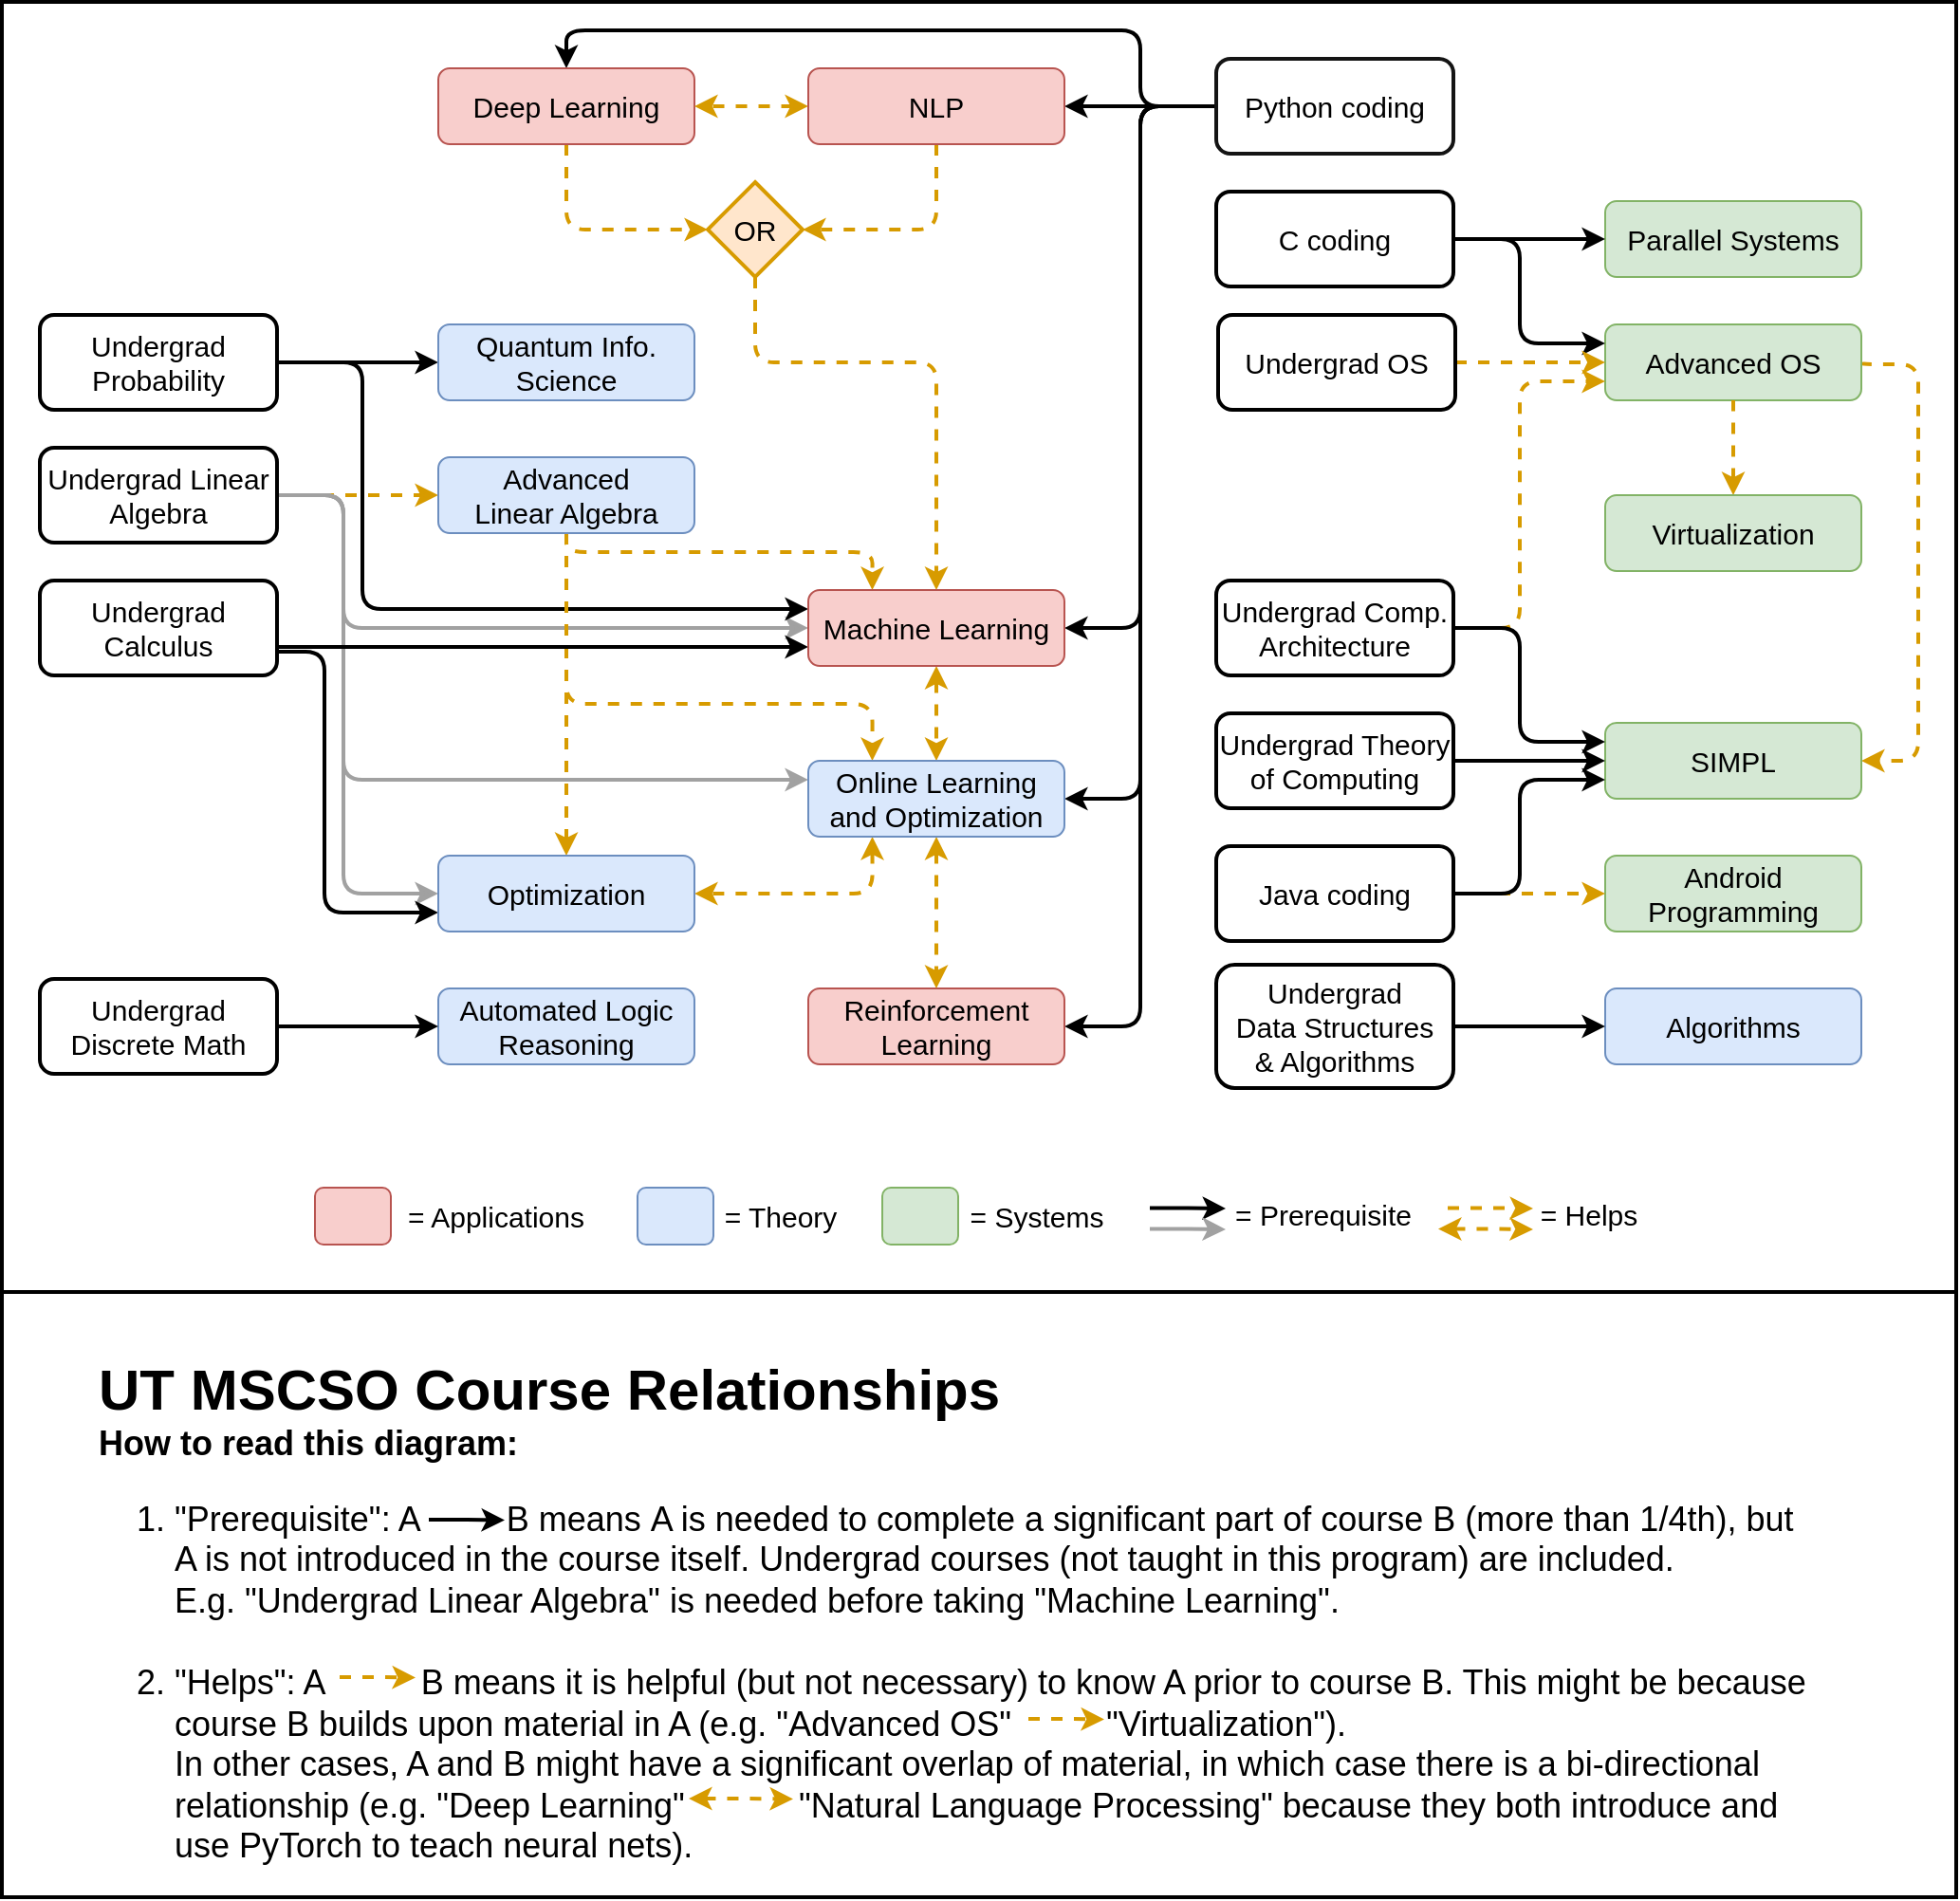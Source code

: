 <mxfile version="15.8.7" type="device"><diagram id="wAYgeUItnU9kSVXqXosc" name="Page-1"><mxGraphModel dx="1773" dy="1756" grid="1" gridSize="10" guides="1" tooltips="1" connect="1" arrows="1" fold="1" page="1" pageScale="1" pageWidth="827" pageHeight="1169" math="0" shadow="0"><root><mxCell id="0"/><mxCell id="1" parent="0"/><mxCell id="tRei36gf63GVyLvpFXBs-198" value="" style="rounded=0;whiteSpace=wrap;html=1;fontSize=18;strokeColor=#000000;strokeWidth=2;fillColor=#FFFFFF;" vertex="1" parent="1"><mxGeometry x="-290" y="659" width="1030" height="320" as="geometry"/></mxCell><mxCell id="tRei36gf63GVyLvpFXBs-196" value="" style="rounded=0;whiteSpace=wrap;html=1;fontSize=18;strokeColor=#000000;strokeWidth=2;fillColor=#FFFFFF;" vertex="1" parent="1"><mxGeometry x="-290" y="-20" width="1030" height="680" as="geometry"/></mxCell><mxCell id="tRei36gf63GVyLvpFXBs-8" value="" style="rounded=1;whiteSpace=wrap;html=1;fillColor=#f8cecc;strokeColor=#b85450;" vertex="1" parent="1"><mxGeometry x="-125" y="605" width="40" height="30" as="geometry"/></mxCell><mxCell id="tRei36gf63GVyLvpFXBs-9" value="= Applications" style="text;html=1;align=center;verticalAlign=middle;resizable=0;points=[];autosize=1;strokeColor=none;fillColor=none;fontSize=15;" vertex="1" parent="1"><mxGeometry x="-85" y="610" width="110" height="20" as="geometry"/></mxCell><mxCell id="tRei36gf63GVyLvpFXBs-10" value="" style="rounded=1;whiteSpace=wrap;html=1;fillColor=#dae8fc;strokeColor=#6c8ebf;" vertex="1" parent="1"><mxGeometry x="45" y="605" width="40" height="30" as="geometry"/></mxCell><mxCell id="tRei36gf63GVyLvpFXBs-11" value="= Theory" style="text;html=1;align=center;verticalAlign=middle;resizable=0;points=[];autosize=1;strokeColor=none;fillColor=none;fontSize=15;" vertex="1" parent="1"><mxGeometry x="85" y="610" width="70" height="20" as="geometry"/></mxCell><mxCell id="tRei36gf63GVyLvpFXBs-12" value="" style="rounded=1;whiteSpace=wrap;html=1;fillColor=#d5e8d4;strokeColor=#82b366;" vertex="1" parent="1"><mxGeometry x="174" y="605" width="40" height="30" as="geometry"/></mxCell><mxCell id="tRei36gf63GVyLvpFXBs-13" value="= Systems" style="text;html=1;align=center;verticalAlign=middle;resizable=0;points=[];autosize=1;strokeColor=none;fillColor=none;fontSize=15;" vertex="1" parent="1"><mxGeometry x="210" y="610" width="90" height="20" as="geometry"/></mxCell><mxCell id="tRei36gf63GVyLvpFXBs-140" style="edgeStyle=orthogonalEdgeStyle;rounded=1;orthogonalLoop=1;jettySize=auto;html=1;exitX=0;exitY=0.5;exitDx=0;exitDy=0;entryX=1;entryY=0.5;entryDx=0;entryDy=0;fontSize=15;startArrow=none;startFill=0;strokeColor=#000000;strokeWidth=2;elbow=vertical;" edge="1" parent="1" source="tRei36gf63GVyLvpFXBs-14" target="tRei36gf63GVyLvpFXBs-22"><mxGeometry relative="1" as="geometry"/></mxCell><mxCell id="tRei36gf63GVyLvpFXBs-141" style="edgeStyle=orthogonalEdgeStyle;rounded=1;orthogonalLoop=1;jettySize=auto;html=1;exitX=0;exitY=0.5;exitDx=0;exitDy=0;entryX=0.5;entryY=0;entryDx=0;entryDy=0;fontSize=15;startArrow=none;startFill=0;strokeColor=#000000;strokeWidth=2;elbow=vertical;" edge="1" parent="1" source="tRei36gf63GVyLvpFXBs-14" target="tRei36gf63GVyLvpFXBs-1"><mxGeometry relative="1" as="geometry"><Array as="points"><mxPoint x="310" y="35"/><mxPoint x="310" y="-5"/><mxPoint x="8" y="-5"/></Array></mxGeometry></mxCell><mxCell id="tRei36gf63GVyLvpFXBs-142" style="edgeStyle=orthogonalEdgeStyle;rounded=1;orthogonalLoop=1;jettySize=auto;html=1;exitX=0;exitY=0.5;exitDx=0;exitDy=0;entryX=1;entryY=0.5;entryDx=0;entryDy=0;fontSize=15;startArrow=none;startFill=0;strokeColor=#000000;strokeWidth=2;elbow=vertical;" edge="1" parent="1" source="tRei36gf63GVyLvpFXBs-14" target="tRei36gf63GVyLvpFXBs-33"><mxGeometry relative="1" as="geometry"><Array as="points"><mxPoint x="310" y="35"/><mxPoint x="310" y="310"/></Array></mxGeometry></mxCell><mxCell id="tRei36gf63GVyLvpFXBs-143" style="edgeStyle=orthogonalEdgeStyle;rounded=1;orthogonalLoop=1;jettySize=auto;html=1;exitX=0;exitY=0.5;exitDx=0;exitDy=0;entryX=1;entryY=0.5;entryDx=0;entryDy=0;fontSize=15;startArrow=none;startFill=0;strokeColor=#000000;strokeWidth=2;elbow=vertical;" edge="1" parent="1" source="tRei36gf63GVyLvpFXBs-14" target="tRei36gf63GVyLvpFXBs-18"><mxGeometry relative="1" as="geometry"><Array as="points"><mxPoint x="310" y="35"/><mxPoint x="310" y="520"/></Array></mxGeometry></mxCell><mxCell id="tRei36gf63GVyLvpFXBs-144" style="edgeStyle=orthogonalEdgeStyle;rounded=1;orthogonalLoop=1;jettySize=auto;html=1;exitX=0;exitY=0.5;exitDx=0;exitDy=0;entryX=1;entryY=0.5;entryDx=0;entryDy=0;fontSize=15;startArrow=none;startFill=0;strokeColor=#000000;strokeWidth=2;elbow=vertical;" edge="1" parent="1" source="tRei36gf63GVyLvpFXBs-14" target="tRei36gf63GVyLvpFXBs-43"><mxGeometry relative="1" as="geometry"><Array as="points"><mxPoint x="310" y="35"/><mxPoint x="310" y="400"/></Array></mxGeometry></mxCell><mxCell id="tRei36gf63GVyLvpFXBs-14" value="Python coding" style="rounded=1;whiteSpace=wrap;html=1;fontSize=15;strokeWidth=2;strokeColor=#141414;" vertex="1" parent="1"><mxGeometry x="350" y="10" width="125" height="50" as="geometry"/></mxCell><mxCell id="tRei36gf63GVyLvpFXBs-99" value="" style="edgeStyle=orthogonalEdgeStyle;rounded=1;orthogonalLoop=1;jettySize=auto;html=1;fontSize=15;startArrow=none;startFill=0;strokeWidth=2;strokeColor=#d79b00;fillColor=#ffe6cc;dashed=1;" edge="1" parent="1" source="tRei36gf63GVyLvpFXBs-19" target="tRei36gf63GVyLvpFXBs-26"><mxGeometry relative="1" as="geometry"/></mxCell><mxCell id="tRei36gf63GVyLvpFXBs-103" style="edgeStyle=orthogonalEdgeStyle;rounded=1;orthogonalLoop=1;jettySize=auto;html=1;exitX=1;exitY=0.5;exitDx=0;exitDy=0;entryX=0;entryY=0.25;entryDx=0;entryDy=0;fontSize=15;startArrow=none;startFill=0;strokeWidth=2;strokeColor=#A1A1A1;" edge="1" parent="1" source="tRei36gf63GVyLvpFXBs-19" target="tRei36gf63GVyLvpFXBs-43"><mxGeometry relative="1" as="geometry"><Array as="points"><mxPoint x="-110" y="240"/><mxPoint x="-110" y="390"/></Array></mxGeometry></mxCell><mxCell id="tRei36gf63GVyLvpFXBs-104" style="edgeStyle=orthogonalEdgeStyle;rounded=1;orthogonalLoop=1;jettySize=auto;html=1;exitX=1;exitY=0.5;exitDx=0;exitDy=0;entryX=0;entryY=0.5;entryDx=0;entryDy=0;fontSize=15;startArrow=none;startFill=0;strokeWidth=2;strokeColor=#A1A1A1;" edge="1" parent="1" source="tRei36gf63GVyLvpFXBs-19" target="tRei36gf63GVyLvpFXBs-33"><mxGeometry relative="1" as="geometry"><Array as="points"><mxPoint x="-110" y="240"/><mxPoint x="-110" y="310"/></Array></mxGeometry></mxCell><mxCell id="tRei36gf63GVyLvpFXBs-105" style="edgeStyle=orthogonalEdgeStyle;rounded=1;orthogonalLoop=1;jettySize=auto;html=1;exitX=1;exitY=0.5;exitDx=0;exitDy=0;entryX=0;entryY=0.5;entryDx=0;entryDy=0;fontSize=15;startArrow=none;startFill=0;strokeWidth=2;strokeColor=#A1A1A1;" edge="1" parent="1" source="tRei36gf63GVyLvpFXBs-19" target="tRei36gf63GVyLvpFXBs-44"><mxGeometry relative="1" as="geometry"><Array as="points"><mxPoint x="-110" y="240"/><mxPoint x="-110" y="450"/></Array></mxGeometry></mxCell><mxCell id="tRei36gf63GVyLvpFXBs-19" value="Undergrad Linear Algebra" style="rounded=1;whiteSpace=wrap;html=1;fontSize=15;strokeWidth=2;strokeColor=#000000;" vertex="1" parent="1"><mxGeometry x="-270" y="215" width="125" height="50" as="geometry"/></mxCell><mxCell id="tRei36gf63GVyLvpFXBs-190" style="edgeStyle=orthogonalEdgeStyle;rounded=1;orthogonalLoop=1;jettySize=auto;html=1;exitX=1;exitY=0.5;exitDx=0;exitDy=0;entryX=0;entryY=0.5;entryDx=0;entryDy=0;fontSize=18;startArrow=none;startFill=0;endArrow=classic;endFill=1;strokeColor=#000000;strokeWidth=2;elbow=vertical;" edge="1" parent="1" source="tRei36gf63GVyLvpFXBs-20" target="tRei36gf63GVyLvpFXBs-42"><mxGeometry relative="1" as="geometry"/></mxCell><mxCell id="tRei36gf63GVyLvpFXBs-192" style="edgeStyle=orthogonalEdgeStyle;rounded=1;orthogonalLoop=1;jettySize=auto;html=1;exitX=1;exitY=0.5;exitDx=0;exitDy=0;entryX=0;entryY=0.25;entryDx=0;entryDy=0;fontSize=18;startArrow=none;startFill=0;endArrow=classic;endFill=1;strokeColor=#000000;strokeWidth=2;elbow=vertical;" edge="1" parent="1" source="tRei36gf63GVyLvpFXBs-20" target="tRei36gf63GVyLvpFXBs-33"><mxGeometry relative="1" as="geometry"><Array as="points"><mxPoint x="-100" y="170"/><mxPoint x="-100" y="300"/></Array></mxGeometry></mxCell><mxCell id="tRei36gf63GVyLvpFXBs-20" value="Undergrad Probability" style="rounded=1;whiteSpace=wrap;html=1;fontSize=15;strokeWidth=2;" vertex="1" parent="1"><mxGeometry x="-270" y="145" width="125" height="50" as="geometry"/></mxCell><mxCell id="tRei36gf63GVyLvpFXBs-100" style="edgeStyle=orthogonalEdgeStyle;rounded=1;orthogonalLoop=1;jettySize=auto;html=1;exitX=0.5;exitY=1;exitDx=0;exitDy=0;entryX=0.25;entryY=0;entryDx=0;entryDy=0;fontSize=15;startArrow=none;startFill=0;strokeWidth=2;fillColor=#ffe6cc;strokeColor=#d79b00;dashed=1;" edge="1" parent="1" source="tRei36gf63GVyLvpFXBs-26" target="tRei36gf63GVyLvpFXBs-43"><mxGeometry relative="1" as="geometry"><Array as="points"><mxPoint x="8" y="350"/><mxPoint x="169" y="350"/></Array></mxGeometry></mxCell><mxCell id="tRei36gf63GVyLvpFXBs-101" style="edgeStyle=orthogonalEdgeStyle;rounded=1;orthogonalLoop=1;jettySize=auto;html=1;exitX=0.5;exitY=1;exitDx=0;exitDy=0;entryX=0.5;entryY=0;entryDx=0;entryDy=0;fontSize=15;startArrow=none;startFill=0;strokeWidth=2;fillColor=#ffe6cc;strokeColor=#d79b00;dashed=1;" edge="1" parent="1" source="tRei36gf63GVyLvpFXBs-26" target="tRei36gf63GVyLvpFXBs-44"><mxGeometry relative="1" as="geometry"/></mxCell><mxCell id="tRei36gf63GVyLvpFXBs-107" style="edgeStyle=orthogonalEdgeStyle;rounded=1;orthogonalLoop=1;jettySize=auto;html=1;exitX=0.5;exitY=1;exitDx=0;exitDy=0;entryX=0.25;entryY=0;entryDx=0;entryDy=0;dashed=1;fontSize=15;startArrow=none;startFill=0;strokeWidth=2;fillColor=#ffe6cc;strokeColor=#d79b00;" edge="1" parent="1" source="tRei36gf63GVyLvpFXBs-26" target="tRei36gf63GVyLvpFXBs-33"><mxGeometry relative="1" as="geometry"><Array as="points"><mxPoint x="8" y="270"/><mxPoint x="169" y="270"/></Array></mxGeometry></mxCell><mxCell id="tRei36gf63GVyLvpFXBs-26" value="&lt;font style=&quot;font-size: 15px&quot;&gt;Advanced &lt;br&gt;Linear Algebra&lt;/font&gt;" style="rounded=1;whiteSpace=wrap;html=1;fillColor=#dae8fc;strokeColor=#6c8ebf;strokeWidth=1;" vertex="1" parent="1"><mxGeometry x="-60" y="220" width="135" height="40" as="geometry"/></mxCell><mxCell id="tRei36gf63GVyLvpFXBs-132" style="edgeStyle=orthogonalEdgeStyle;rounded=1;orthogonalLoop=1;jettySize=auto;html=1;exitX=0.5;exitY=1;exitDx=0;exitDy=0;entryX=0;entryY=0.5;entryDx=0;entryDy=0;fontSize=15;startArrow=none;startFill=0;strokeColor=#d79b00;strokeWidth=2;elbow=vertical;fillColor=#ffe6cc;dashed=1;" edge="1" parent="1" source="tRei36gf63GVyLvpFXBs-1" target="tRei36gf63GVyLvpFXBs-29"><mxGeometry relative="1" as="geometry"/></mxCell><mxCell id="tRei36gf63GVyLvpFXBs-1" value="&lt;font style=&quot;font-size: 15px&quot;&gt;Deep Learning&lt;/font&gt;" style="rounded=1;whiteSpace=wrap;html=1;fillColor=#f8cecc;strokeColor=#b85450;strokeWidth=1;" vertex="1" parent="1"><mxGeometry x="-60" y="15" width="135" height="40" as="geometry"/></mxCell><mxCell id="tRei36gf63GVyLvpFXBs-127" style="edgeStyle=orthogonalEdgeStyle;rounded=1;orthogonalLoop=1;jettySize=auto;html=1;exitX=0.5;exitY=1;exitDx=0;exitDy=0;entryX=1;entryY=0.5;entryDx=0;entryDy=0;dashed=1;fontSize=15;startArrow=none;startFill=0;strokeColor=#d79b00;strokeWidth=2;elbow=vertical;fillColor=#ffe6cc;" edge="1" parent="1" source="tRei36gf63GVyLvpFXBs-22" target="tRei36gf63GVyLvpFXBs-29"><mxGeometry relative="1" as="geometry"/></mxCell><mxCell id="tRei36gf63GVyLvpFXBs-158" style="edgeStyle=orthogonalEdgeStyle;rounded=1;orthogonalLoop=1;jettySize=auto;html=1;exitX=0;exitY=0.5;exitDx=0;exitDy=0;entryX=1;entryY=0.5;entryDx=0;entryDy=0;fontSize=15;startArrow=classic;startFill=1;strokeColor=#d79b00;strokeWidth=2;elbow=vertical;fillColor=#ffe6cc;dashed=1;" edge="1" parent="1" source="tRei36gf63GVyLvpFXBs-22" target="tRei36gf63GVyLvpFXBs-1"><mxGeometry relative="1" as="geometry"/></mxCell><mxCell id="tRei36gf63GVyLvpFXBs-22" value="&lt;font style=&quot;font-size: 15px&quot;&gt;NLP&lt;/font&gt;" style="rounded=1;whiteSpace=wrap;html=1;fillColor=#f8cecc;strokeColor=#b85450;strokeWidth=1;" vertex="1" parent="1"><mxGeometry x="135" y="15" width="135" height="40" as="geometry"/></mxCell><mxCell id="tRei36gf63GVyLvpFXBs-18" value="&lt;font style=&quot;font-size: 15px&quot;&gt;Reinforcement Learning&lt;/font&gt;" style="rounded=1;whiteSpace=wrap;html=1;fillColor=#f8cecc;strokeColor=#b85450;strokeWidth=1;" vertex="1" parent="1"><mxGeometry x="135" y="500" width="135" height="40" as="geometry"/></mxCell><mxCell id="tRei36gf63GVyLvpFXBs-116" style="edgeStyle=orthogonalEdgeStyle;rounded=1;orthogonalLoop=1;jettySize=auto;html=1;exitX=0.5;exitY=1;exitDx=0;exitDy=0;entryX=0.5;entryY=0;entryDx=0;entryDy=0;dashed=1;fontSize=15;startArrow=none;startFill=0;strokeColor=#d79b00;strokeWidth=2;fillColor=#ffe6cc;" edge="1" parent="1" source="tRei36gf63GVyLvpFXBs-29" target="tRei36gf63GVyLvpFXBs-33"><mxGeometry relative="1" as="geometry"><Array as="points"><mxPoint x="107" y="170"/><mxPoint x="203" y="170"/></Array></mxGeometry></mxCell><mxCell id="tRei36gf63GVyLvpFXBs-29" value="OR" style="rhombus;whiteSpace=wrap;html=1;fontSize=15;strokeWidth=2;fillColor=#ffe6cc;strokeColor=#d79b00;" vertex="1" parent="1"><mxGeometry x="82" y="75" width="50" height="50" as="geometry"/></mxCell><mxCell id="tRei36gf63GVyLvpFXBs-193" style="edgeStyle=orthogonalEdgeStyle;rounded=1;orthogonalLoop=1;jettySize=auto;html=1;exitX=0;exitY=0.75;exitDx=0;exitDy=0;entryX=0.96;entryY=0.7;entryDx=0;entryDy=0;entryPerimeter=0;fontSize=18;startArrow=classic;startFill=1;endArrow=none;endFill=0;strokeColor=#000000;strokeWidth=2;elbow=vertical;" edge="1" parent="1" source="tRei36gf63GVyLvpFXBs-33" target="tRei36gf63GVyLvpFXBs-178"><mxGeometry relative="1" as="geometry"/></mxCell><mxCell id="tRei36gf63GVyLvpFXBs-211" style="edgeStyle=orthogonalEdgeStyle;rounded=1;orthogonalLoop=1;jettySize=auto;html=1;exitX=0.5;exitY=1;exitDx=0;exitDy=0;entryX=0.5;entryY=0;entryDx=0;entryDy=0;dashed=1;fontSize=18;startArrow=classic;startFill=1;endArrow=classic;endFill=1;strokeColor=#d79b00;strokeWidth=2;elbow=vertical;fillColor=#ffe6cc;" edge="1" parent="1" source="tRei36gf63GVyLvpFXBs-33" target="tRei36gf63GVyLvpFXBs-43"><mxGeometry relative="1" as="geometry"/></mxCell><mxCell id="tRei36gf63GVyLvpFXBs-33" value="&lt;font style=&quot;font-size: 15px&quot;&gt;Machine Learning&lt;/font&gt;" style="rounded=1;whiteSpace=wrap;html=1;fillColor=#f8cecc;strokeColor=#b85450;strokeWidth=1;" vertex="1" parent="1"><mxGeometry x="135" y="290" width="135" height="40" as="geometry"/></mxCell><mxCell id="tRei36gf63GVyLvpFXBs-36" value="&lt;font style=&quot;font-size: 15px&quot;&gt;Android Programming&lt;/font&gt;" style="rounded=1;whiteSpace=wrap;html=1;fillColor=#d5e8d4;strokeColor=#82b366;strokeWidth=1;" vertex="1" parent="1"><mxGeometry x="555" y="430" width="135" height="40" as="geometry"/></mxCell><mxCell id="tRei36gf63GVyLvpFXBs-155" style="edgeStyle=orthogonalEdgeStyle;rounded=1;orthogonalLoop=1;jettySize=auto;html=1;exitX=1;exitY=0.5;exitDx=0;exitDy=0;fontSize=15;startArrow=none;startFill=0;strokeColor=#d79b00;strokeWidth=2;elbow=vertical;fillColor=#ffe6cc;dashed=1;entryX=1;entryY=0.5;entryDx=0;entryDy=0;" edge="1" parent="1" source="tRei36gf63GVyLvpFXBs-37" target="tRei36gf63GVyLvpFXBs-47"><mxGeometry relative="1" as="geometry"><mxPoint x="690" y="311" as="targetPoint"/><Array as="points"><mxPoint x="690" y="171"/><mxPoint x="720" y="171"/><mxPoint x="720" y="380"/></Array></mxGeometry></mxCell><mxCell id="tRei36gf63GVyLvpFXBs-37" value="&lt;span style=&quot;font-size: 15px&quot;&gt;Advanced OS&lt;/span&gt;" style="rounded=1;whiteSpace=wrap;html=1;fillColor=#d5e8d4;strokeColor=#82b366;strokeWidth=1;" vertex="1" parent="1"><mxGeometry x="555" y="150" width="135" height="40" as="geometry"/></mxCell><mxCell id="tRei36gf63GVyLvpFXBs-38" value="&lt;span style=&quot;font-size: 15px&quot;&gt;Algorithms&lt;/span&gt;" style="rounded=1;whiteSpace=wrap;html=1;fillColor=#dae8fc;strokeColor=#6c8ebf;strokeWidth=1;" vertex="1" parent="1"><mxGeometry x="555" y="500" width="135" height="40" as="geometry"/></mxCell><mxCell id="tRei36gf63GVyLvpFXBs-41" value="&lt;span style=&quot;font-size: 15px&quot;&gt;Automated Logic Reasoning&lt;/span&gt;" style="rounded=1;whiteSpace=wrap;html=1;fillColor=#dae8fc;strokeColor=#6c8ebf;strokeWidth=1;" vertex="1" parent="1"><mxGeometry x="-60" y="500" width="135" height="40" as="geometry"/></mxCell><mxCell id="tRei36gf63GVyLvpFXBs-209" style="edgeStyle=orthogonalEdgeStyle;rounded=1;orthogonalLoop=1;jettySize=auto;html=1;exitX=0.25;exitY=1;exitDx=0;exitDy=0;entryX=1;entryY=0.5;entryDx=0;entryDy=0;dashed=1;fontSize=18;startArrow=classic;startFill=1;endArrow=classic;endFill=1;strokeColor=#d79b00;strokeWidth=2;elbow=vertical;fillColor=#ffe6cc;" edge="1" parent="1" source="tRei36gf63GVyLvpFXBs-43" target="tRei36gf63GVyLvpFXBs-44"><mxGeometry relative="1" as="geometry"/></mxCell><mxCell id="tRei36gf63GVyLvpFXBs-210" style="edgeStyle=orthogonalEdgeStyle;rounded=1;orthogonalLoop=1;jettySize=auto;html=1;exitX=0.5;exitY=1;exitDx=0;exitDy=0;entryX=0.5;entryY=0;entryDx=0;entryDy=0;dashed=1;fontSize=18;startArrow=classic;startFill=1;endArrow=classic;endFill=1;strokeColor=#d79b00;strokeWidth=2;elbow=vertical;fillColor=#ffe6cc;" edge="1" parent="1" source="tRei36gf63GVyLvpFXBs-43" target="tRei36gf63GVyLvpFXBs-18"><mxGeometry relative="1" as="geometry"/></mxCell><mxCell id="tRei36gf63GVyLvpFXBs-43" value="&lt;span style=&quot;font-size: 15px&quot;&gt;Online Learning and Optimization&lt;/span&gt;" style="rounded=1;whiteSpace=wrap;html=1;fillColor=#dae8fc;strokeColor=#6c8ebf;strokeWidth=1;" vertex="1" parent="1"><mxGeometry x="135" y="380" width="135" height="40" as="geometry"/></mxCell><mxCell id="tRei36gf63GVyLvpFXBs-45" value="&lt;font style=&quot;font-size: 15px&quot;&gt;Parallel Systems&lt;/font&gt;" style="rounded=1;whiteSpace=wrap;html=1;fillColor=#d5e8d4;strokeColor=#82b366;strokeWidth=1;" vertex="1" parent="1"><mxGeometry x="555" y="85" width="135" height="40" as="geometry"/></mxCell><mxCell id="tRei36gf63GVyLvpFXBs-94" style="edgeStyle=orthogonalEdgeStyle;rounded=1;orthogonalLoop=1;jettySize=auto;html=1;exitX=0.5;exitY=0;exitDx=0;exitDy=0;entryX=0.5;entryY=1;entryDx=0;entryDy=0;fontSize=15;startArrow=classic;startFill=1;strokeWidth=2;dashed=1;fillColor=#ffe6cc;strokeColor=#d79b00;endArrow=none;endFill=0;" edge="1" parent="1" source="tRei36gf63GVyLvpFXBs-46" target="tRei36gf63GVyLvpFXBs-37"><mxGeometry relative="1" as="geometry"/></mxCell><mxCell id="tRei36gf63GVyLvpFXBs-46" value="&lt;font style=&quot;font-size: 15px&quot;&gt;Virtualization&lt;/font&gt;" style="rounded=1;whiteSpace=wrap;html=1;fillColor=#d5e8d4;strokeColor=#82b366;strokeWidth=1;" vertex="1" parent="1"><mxGeometry x="555" y="240" width="135" height="40" as="geometry"/></mxCell><mxCell id="tRei36gf63GVyLvpFXBs-47" value="&lt;font style=&quot;font-size: 15px&quot;&gt;SIMPL&lt;/font&gt;" style="rounded=1;whiteSpace=wrap;html=1;fillColor=#d5e8d4;strokeColor=#82b366;strokeWidth=1;" vertex="1" parent="1"><mxGeometry x="555" y="360" width="135" height="40" as="geometry"/></mxCell><mxCell id="tRei36gf63GVyLvpFXBs-145" style="edgeStyle=orthogonalEdgeStyle;rounded=1;orthogonalLoop=1;jettySize=auto;html=1;exitX=1;exitY=0.5;exitDx=0;exitDy=0;entryX=0;entryY=0.5;entryDx=0;entryDy=0;fontSize=15;startArrow=none;startFill=0;strokeColor=#000000;strokeWidth=2;elbow=vertical;" edge="1" parent="1" source="tRei36gf63GVyLvpFXBs-48" target="tRei36gf63GVyLvpFXBs-38"><mxGeometry relative="1" as="geometry"/></mxCell><mxCell id="tRei36gf63GVyLvpFXBs-48" value="Undergrad &lt;br&gt;Data Structures&lt;br&gt;&amp;amp; Algorithms" style="rounded=1;whiteSpace=wrap;html=1;fontSize=15;strokeWidth=2;" vertex="1" parent="1"><mxGeometry x="350" y="487.5" width="125" height="65" as="geometry"/></mxCell><mxCell id="tRei36gf63GVyLvpFXBs-51" style="edgeStyle=orthogonalEdgeStyle;rounded=0;orthogonalLoop=1;jettySize=auto;html=1;exitX=1;exitY=0.5;exitDx=0;exitDy=0;fontSize=15;strokeWidth=2;" edge="1" parent="1"><mxGeometry relative="1" as="geometry"><mxPoint x="315" y="615.71" as="sourcePoint"/><mxPoint x="355" y="616" as="targetPoint"/><Array as="points"><mxPoint x="335" y="616"/><mxPoint x="355" y="616"/><mxPoint x="355" y="571"/></Array></mxGeometry></mxCell><mxCell id="tRei36gf63GVyLvpFXBs-52" value="= Prerequisite" style="text;html=1;align=center;verticalAlign=middle;resizable=0;points=[];autosize=1;strokeColor=none;fillColor=none;fontSize=15;" vertex="1" parent="1"><mxGeometry x="351" y="609" width="110" height="20" as="geometry"/></mxCell><mxCell id="tRei36gf63GVyLvpFXBs-54" value="= Helps" style="text;html=1;align=center;verticalAlign=middle;resizable=0;points=[];autosize=1;strokeColor=none;fillColor=none;fontSize=15;" vertex="1" parent="1"><mxGeometry x="511" y="609" width="70" height="20" as="geometry"/></mxCell><mxCell id="tRei36gf63GVyLvpFXBs-146" style="edgeStyle=orthogonalEdgeStyle;rounded=1;orthogonalLoop=1;jettySize=auto;html=1;exitX=1;exitY=0.5;exitDx=0;exitDy=0;entryX=0;entryY=0.5;entryDx=0;entryDy=0;fontSize=15;startArrow=none;startFill=0;strokeColor=#000000;strokeWidth=2;elbow=vertical;" edge="1" parent="1" source="tRei36gf63GVyLvpFXBs-79" target="tRei36gf63GVyLvpFXBs-45"><mxGeometry relative="1" as="geometry"/></mxCell><mxCell id="tRei36gf63GVyLvpFXBs-147" style="edgeStyle=orthogonalEdgeStyle;rounded=1;orthogonalLoop=1;jettySize=auto;html=1;exitX=1;exitY=0.5;exitDx=0;exitDy=0;entryX=0;entryY=0.25;entryDx=0;entryDy=0;fontSize=15;startArrow=none;startFill=0;strokeColor=#000000;strokeWidth=2;elbow=vertical;" edge="1" parent="1" source="tRei36gf63GVyLvpFXBs-79" target="tRei36gf63GVyLvpFXBs-37"><mxGeometry relative="1" as="geometry"><Array as="points"><mxPoint x="510" y="105"/><mxPoint x="510" y="160"/></Array></mxGeometry></mxCell><mxCell id="tRei36gf63GVyLvpFXBs-79" value="C coding" style="rounded=1;whiteSpace=wrap;html=1;fontSize=15;strokeWidth=2;" vertex="1" parent="1"><mxGeometry x="350" y="80" width="125" height="50" as="geometry"/></mxCell><mxCell id="tRei36gf63GVyLvpFXBs-153" style="edgeStyle=orthogonalEdgeStyle;rounded=1;orthogonalLoop=1;jettySize=auto;html=1;exitX=1;exitY=0.5;exitDx=0;exitDy=0;entryX=0;entryY=0.5;entryDx=0;entryDy=0;fontSize=15;startArrow=none;startFill=0;strokeColor=#d79b00;strokeWidth=2;elbow=vertical;fillColor=#ffe6cc;dashed=1;" edge="1" parent="1" source="tRei36gf63GVyLvpFXBs-89" target="tRei36gf63GVyLvpFXBs-36"><mxGeometry relative="1" as="geometry"/></mxCell><mxCell id="tRei36gf63GVyLvpFXBs-164" style="edgeStyle=orthogonalEdgeStyle;rounded=1;orthogonalLoop=1;jettySize=auto;html=1;exitX=1;exitY=0.5;exitDx=0;exitDy=0;entryX=0;entryY=0.75;entryDx=0;entryDy=0;fontSize=20;startArrow=none;startFill=0;strokeColor=#000000;strokeWidth=2;elbow=vertical;" edge="1" parent="1" source="tRei36gf63GVyLvpFXBs-89" target="tRei36gf63GVyLvpFXBs-47"><mxGeometry relative="1" as="geometry"><Array as="points"><mxPoint x="510" y="450"/><mxPoint x="510" y="390"/></Array></mxGeometry></mxCell><mxCell id="tRei36gf63GVyLvpFXBs-89" value="Java coding" style="rounded=1;whiteSpace=wrap;html=1;fontSize=15;strokeWidth=2;" vertex="1" parent="1"><mxGeometry x="350" y="425" width="125" height="50" as="geometry"/></mxCell><mxCell id="tRei36gf63GVyLvpFXBs-212" style="edgeStyle=orthogonalEdgeStyle;rounded=1;orthogonalLoop=1;jettySize=auto;html=1;exitX=1;exitY=0.5;exitDx=0;exitDy=0;entryX=0;entryY=0.75;entryDx=0;entryDy=0;dashed=1;fontSize=18;startArrow=none;startFill=0;endArrow=classic;endFill=1;strokeColor=#d79b00;strokeWidth=2;elbow=vertical;fillColor=#ffe6cc;" edge="1" parent="1" source="tRei36gf63GVyLvpFXBs-154" target="tRei36gf63GVyLvpFXBs-37"><mxGeometry relative="1" as="geometry"><Array as="points"><mxPoint x="510" y="310"/><mxPoint x="510" y="180"/></Array></mxGeometry></mxCell><mxCell id="tRei36gf63GVyLvpFXBs-216" style="edgeStyle=orthogonalEdgeStyle;rounded=1;orthogonalLoop=1;jettySize=auto;html=1;exitX=1;exitY=0.5;exitDx=0;exitDy=0;entryX=0;entryY=0.25;entryDx=0;entryDy=0;fontSize=18;startArrow=none;startFill=0;endArrow=classic;endFill=1;strokeColor=#000000;strokeWidth=2;elbow=vertical;" edge="1" parent="1" source="tRei36gf63GVyLvpFXBs-154" target="tRei36gf63GVyLvpFXBs-47"><mxGeometry relative="1" as="geometry"><Array as="points"><mxPoint x="510" y="310"/><mxPoint x="510" y="370"/></Array></mxGeometry></mxCell><mxCell id="tRei36gf63GVyLvpFXBs-154" value="Undergrad Comp. Architecture" style="rounded=1;whiteSpace=wrap;html=1;fontSize=15;strokeWidth=2;" vertex="1" parent="1"><mxGeometry x="350" y="285" width="125" height="50" as="geometry"/></mxCell><mxCell id="tRei36gf63GVyLvpFXBs-162" value="&lt;p style=&quot;line-height: 0&quot;&gt;&lt;/p&gt;&lt;h1 style=&quot;font-size: 18px&quot;&gt;&lt;span style=&quot;font-size: 30px&quot;&gt;UT MSCSO Course Relationships&lt;br&gt;&lt;/span&gt;&lt;span style=&quot;line-height: 0&quot;&gt;&lt;font style=&quot;font-size: 18px&quot;&gt;How to read this diagram:&lt;/font&gt;&lt;/span&gt;&lt;/h1&gt;&lt;div style=&quot;font-size: 18px&quot;&gt;&lt;ol&gt;&lt;li&gt;&lt;font style=&quot;font-size: 18px&quot;&gt;&lt;span style=&quot;line-height: 0&quot;&gt;&lt;font style=&quot;font-size: 18px&quot;&gt;&quot;Prerequisite&quot;: A&amp;nbsp; &amp;nbsp; &amp;nbsp; &amp;nbsp; &amp;nbsp;B means&lt;/font&gt;&lt;/span&gt;&amp;nbsp;A is needed to complete a significant part of course B (more than 1/4th), but A is not introduced in the course itself. Undergrad courses (not taught in this program) are included. &lt;br&gt;E.g. &quot;Undergrad Linear Algebra&quot; is needed before taking &quot;Machine Learning&quot;.&lt;br&gt;&lt;br&gt;&lt;/font&gt;&lt;/li&gt;&lt;li&gt;&lt;font style=&quot;font-size: 18px&quot;&gt;&quot;Helps&quot;: A&amp;nbsp; &amp;nbsp; &amp;nbsp; &amp;nbsp; &amp;nbsp; B means it is helpful (but not necessary) to know A prior to course B. This might be because course B builds upon material in A (e.g. &quot;Advanced OS&quot;&amp;nbsp; &amp;nbsp; &amp;nbsp; &amp;nbsp; &amp;nbsp; &quot;Virtualization&quot;). &lt;br&gt;In other cases, A and B might have a significant overlap of material, in which case there is a bi-directional relationship (e.g. &quot;Deep Learning&quot;&lt;/font&gt;&amp;nbsp; &amp;nbsp; &amp;nbsp; &amp;nbsp; &amp;nbsp; &amp;nbsp; &quot;Natural Language Processing&quot; because they both introduce and use PyTorch to teach neural nets).&lt;/li&gt;&lt;/ol&gt;&lt;/div&gt;&lt;p&gt;&lt;/p&gt;" style="text;html=1;strokeColor=none;fillColor=none;spacing=5;spacingTop=-20;whiteSpace=wrap;overflow=hidden;rounded=0;fontSize=20;spacingBottom=0;verticalAlign=top;" vertex="1" parent="1"><mxGeometry x="-244" y="684" width="914" height="290" as="geometry"/></mxCell><mxCell id="tRei36gf63GVyLvpFXBs-169" style="edgeStyle=orthogonalEdgeStyle;rounded=0;orthogonalLoop=1;jettySize=auto;html=1;exitX=1;exitY=0.5;exitDx=0;exitDy=0;fontSize=15;strokeWidth=2;dashed=1;fillColor=#ffe6cc;strokeColor=#d79b00;" edge="1" parent="1"><mxGeometry relative="1" as="geometry"><mxPoint x="-112" y="863" as="sourcePoint"/><mxPoint x="-72" y="863.29" as="targetPoint"/><Array as="points"><mxPoint x="-92" y="863.29"/><mxPoint x="-72" y="863.29"/><mxPoint x="-72" y="818.29"/></Array></mxGeometry></mxCell><mxCell id="tRei36gf63GVyLvpFXBs-170" style="edgeStyle=orthogonalEdgeStyle;rounded=0;orthogonalLoop=1;jettySize=auto;html=1;exitX=1;exitY=0.5;exitDx=0;exitDy=0;fontSize=15;strokeWidth=2;" edge="1" parent="1"><mxGeometry relative="1" as="geometry"><mxPoint x="-65.0" y="780" as="sourcePoint"/><mxPoint x="-25.0" y="780.29" as="targetPoint"/><Array as="points"><mxPoint x="-45" y="780.29"/><mxPoint x="-25" y="780.29"/><mxPoint x="-25" y="735.29"/></Array></mxGeometry></mxCell><mxCell id="tRei36gf63GVyLvpFXBs-171" style="edgeStyle=orthogonalEdgeStyle;rounded=0;orthogonalLoop=1;jettySize=auto;html=1;exitX=1;exitY=0.5;exitDx=0;exitDy=0;fontSize=15;strokeWidth=2;dashed=1;fillColor=#ffe6cc;strokeColor=#d79b00;" edge="1" parent="1"><mxGeometry relative="1" as="geometry"><mxPoint x="251" y="885" as="sourcePoint"/><mxPoint x="291" y="885.29" as="targetPoint"/><Array as="points"><mxPoint x="271" y="885"/></Array></mxGeometry></mxCell><mxCell id="tRei36gf63GVyLvpFXBs-172" style="edgeStyle=orthogonalEdgeStyle;rounded=0;orthogonalLoop=1;jettySize=auto;html=1;exitX=1;exitY=0.5;exitDx=0;exitDy=0;fontSize=15;strokeWidth=2;dashed=1;fillColor=#ffe6cc;strokeColor=#d79b00;startArrow=classic;startFill=1;" edge="1" parent="1"><mxGeometry relative="1" as="geometry"><mxPoint x="72" y="927" as="sourcePoint"/><mxPoint x="127" y="927.29" as="targetPoint"/><Array as="points"><mxPoint x="102" y="927"/></Array></mxGeometry></mxCell><mxCell id="tRei36gf63GVyLvpFXBs-175" style="edgeStyle=orthogonalEdgeStyle;rounded=1;orthogonalLoop=1;jettySize=auto;html=1;exitX=1;exitY=0.5;exitDx=0;exitDy=0;entryX=0;entryY=0.5;entryDx=0;entryDy=0;fontSize=18;startArrow=none;startFill=0;endArrow=classic;endFill=1;strokeColor=#000000;strokeWidth=2;elbow=vertical;" edge="1" parent="1" source="tRei36gf63GVyLvpFXBs-174" target="tRei36gf63GVyLvpFXBs-47"><mxGeometry relative="1" as="geometry"/></mxCell><mxCell id="tRei36gf63GVyLvpFXBs-174" value="Undergrad Theory of Computing" style="rounded=1;whiteSpace=wrap;html=1;fontSize=15;strokeWidth=2;" vertex="1" parent="1"><mxGeometry x="350" y="355" width="125" height="50" as="geometry"/></mxCell><mxCell id="tRei36gf63GVyLvpFXBs-177" style="edgeStyle=orthogonalEdgeStyle;rounded=1;orthogonalLoop=1;jettySize=auto;html=1;exitX=1;exitY=0.5;exitDx=0;exitDy=0;entryX=0;entryY=0.5;entryDx=0;entryDy=0;fontSize=18;startArrow=none;startFill=0;endArrow=classic;endFill=1;strokeColor=#000000;strokeWidth=2;elbow=vertical;" edge="1" parent="1" source="tRei36gf63GVyLvpFXBs-176" target="tRei36gf63GVyLvpFXBs-41"><mxGeometry relative="1" as="geometry"/></mxCell><mxCell id="tRei36gf63GVyLvpFXBs-176" value="Undergrad Discrete Math" style="rounded=1;whiteSpace=wrap;html=1;fontSize=15;strokeWidth=2;" vertex="1" parent="1"><mxGeometry x="-270" y="495" width="125" height="50" as="geometry"/></mxCell><mxCell id="tRei36gf63GVyLvpFXBs-195" style="edgeStyle=orthogonalEdgeStyle;rounded=1;orthogonalLoop=1;jettySize=auto;html=1;exitX=1;exitY=0.75;exitDx=0;exitDy=0;entryX=0;entryY=0.75;entryDx=0;entryDy=0;fontSize=18;startArrow=none;startFill=0;endArrow=classic;endFill=1;strokeColor=#000000;strokeWidth=2;elbow=vertical;" edge="1" parent="1" source="tRei36gf63GVyLvpFXBs-178" target="tRei36gf63GVyLvpFXBs-44"><mxGeometry relative="1" as="geometry"><Array as="points"><mxPoint x="-120" y="323"/><mxPoint x="-120" y="460"/></Array></mxGeometry></mxCell><mxCell id="tRei36gf63GVyLvpFXBs-178" value="Undergrad Calculus" style="rounded=1;whiteSpace=wrap;html=1;fontSize=15;strokeWidth=2;" vertex="1" parent="1"><mxGeometry x="-270" y="285" width="125" height="50" as="geometry"/></mxCell><mxCell id="tRei36gf63GVyLvpFXBs-187" style="edgeStyle=orthogonalEdgeStyle;rounded=0;orthogonalLoop=1;jettySize=auto;html=1;exitX=1;exitY=0.5;exitDx=0;exitDy=0;fontSize=15;strokeWidth=2;strokeColor=#A1A1A1;" edge="1" parent="1"><mxGeometry relative="1" as="geometry"><mxPoint x="315" y="626.71" as="sourcePoint"/><mxPoint x="355" y="627" as="targetPoint"/><Array as="points"><mxPoint x="335" y="627"/><mxPoint x="355" y="627"/><mxPoint x="355" y="582"/></Array></mxGeometry></mxCell><mxCell id="tRei36gf63GVyLvpFXBs-42" value="&lt;span style=&quot;font-size: 15px&quot;&gt;Quantum Info. Science&lt;/span&gt;" style="rounded=1;whiteSpace=wrap;html=1;fillColor=#dae8fc;strokeColor=#6c8ebf;strokeWidth=1;" vertex="1" parent="1"><mxGeometry x="-60" y="150" width="135" height="40" as="geometry"/></mxCell><mxCell id="tRei36gf63GVyLvpFXBs-201" style="edgeStyle=orthogonalEdgeStyle;rounded=1;orthogonalLoop=1;jettySize=auto;html=1;exitX=1;exitY=0.5;exitDx=0;exitDy=0;entryX=0;entryY=0.5;entryDx=0;entryDy=0;fontSize=18;startArrow=none;startFill=0;endArrow=classic;endFill=1;strokeColor=#d79b00;strokeWidth=2;elbow=vertical;fillColor=#ffe6cc;dashed=1;" edge="1" parent="1" source="tRei36gf63GVyLvpFXBs-200" target="tRei36gf63GVyLvpFXBs-37"><mxGeometry relative="1" as="geometry"/></mxCell><mxCell id="tRei36gf63GVyLvpFXBs-200" value="Undergrad OS" style="rounded=1;whiteSpace=wrap;html=1;fontSize=15;strokeWidth=2;" vertex="1" parent="1"><mxGeometry x="351" y="145" width="125" height="50" as="geometry"/></mxCell><mxCell id="tRei36gf63GVyLvpFXBs-44" value="&lt;span style=&quot;font-size: 15px&quot;&gt;Optimization&lt;/span&gt;" style="rounded=1;whiteSpace=wrap;html=1;fillColor=#dae8fc;strokeColor=#6c8ebf;strokeWidth=1;" vertex="1" parent="1"><mxGeometry x="-60" y="430" width="135" height="40" as="geometry"/></mxCell><mxCell id="tRei36gf63GVyLvpFXBs-214" style="edgeStyle=orthogonalEdgeStyle;rounded=0;orthogonalLoop=1;jettySize=auto;html=1;exitX=1;exitY=0.5;exitDx=0;exitDy=0;fontSize=15;strokeWidth=2;fillColor=#ffe6cc;strokeColor=#d79b00;dashed=1;" edge="1" parent="1"><mxGeometry relative="1" as="geometry"><mxPoint x="472" y="615.71" as="sourcePoint"/><mxPoint x="517" y="616" as="targetPoint"/><Array as="points"><mxPoint x="497" y="616"/><mxPoint x="517" y="616"/><mxPoint x="517" y="571"/></Array></mxGeometry></mxCell><mxCell id="tRei36gf63GVyLvpFXBs-215" style="edgeStyle=orthogonalEdgeStyle;rounded=0;orthogonalLoop=1;jettySize=auto;html=1;exitX=1;exitY=0.5;exitDx=0;exitDy=0;fontSize=15;strokeWidth=2;strokeColor=#d79b00;fillColor=#ffe6cc;dashed=1;startArrow=classic;startFill=1;" edge="1" parent="1"><mxGeometry relative="1" as="geometry"><mxPoint x="467" y="626.71" as="sourcePoint"/><mxPoint x="517" y="627" as="targetPoint"/><Array as="points"><mxPoint x="497" y="627"/><mxPoint x="517" y="627"/><mxPoint x="517" y="582"/></Array></mxGeometry></mxCell></root></mxGraphModel></diagram></mxfile>